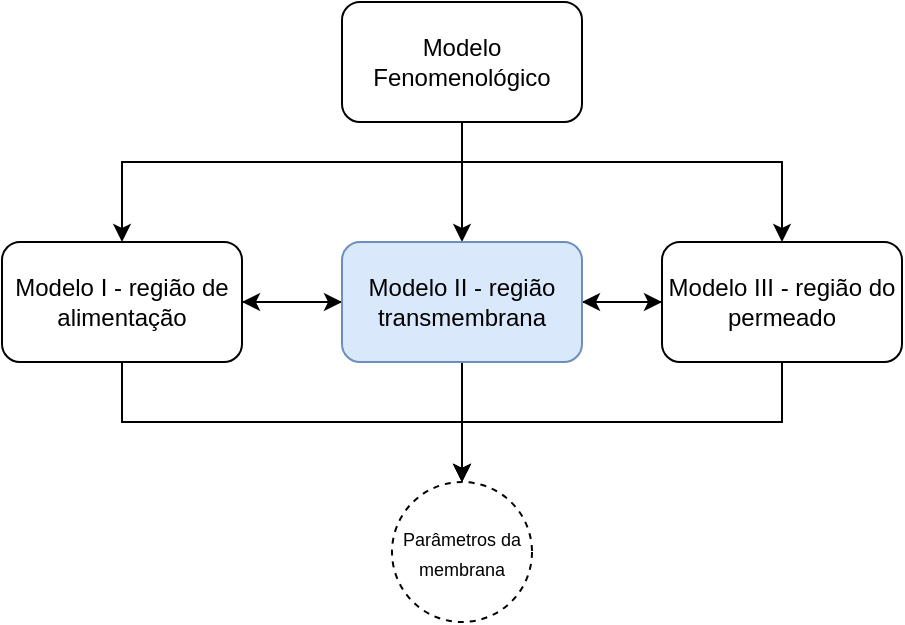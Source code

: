 <mxfile version="21.0.8" type="github">
  <diagram name="Página-1" id="LJQymG-zYXXeVHa35sLq">
    <mxGraphModel dx="1050" dy="515" grid="1" gridSize="10" guides="1" tooltips="1" connect="1" arrows="1" fold="1" page="1" pageScale="1" pageWidth="827" pageHeight="1169" math="0" shadow="0">
      <root>
        <mxCell id="0" />
        <mxCell id="1" parent="0" />
        <mxCell id="mn3Q965tW8HkQaaTKiWw-6" style="edgeStyle=orthogonalEdgeStyle;rounded=0;orthogonalLoop=1;jettySize=auto;html=1;" edge="1" parent="1" source="mn3Q965tW8HkQaaTKiWw-1" target="mn3Q965tW8HkQaaTKiWw-5">
          <mxGeometry relative="1" as="geometry" />
        </mxCell>
        <mxCell id="mn3Q965tW8HkQaaTKiWw-7" style="edgeStyle=orthogonalEdgeStyle;rounded=0;orthogonalLoop=1;jettySize=auto;html=1;" edge="1" parent="1" source="mn3Q965tW8HkQaaTKiWw-1" target="mn3Q965tW8HkQaaTKiWw-2">
          <mxGeometry relative="1" as="geometry">
            <Array as="points">
              <mxPoint x="400" y="180" />
              <mxPoint x="560" y="180" />
            </Array>
          </mxGeometry>
        </mxCell>
        <mxCell id="mn3Q965tW8HkQaaTKiWw-8" style="edgeStyle=orthogonalEdgeStyle;rounded=0;orthogonalLoop=1;jettySize=auto;html=1;entryX=0.5;entryY=0;entryDx=0;entryDy=0;" edge="1" parent="1" source="mn3Q965tW8HkQaaTKiWw-1" target="mn3Q965tW8HkQaaTKiWw-3">
          <mxGeometry relative="1" as="geometry">
            <Array as="points">
              <mxPoint x="400" y="180" />
              <mxPoint x="230" y="180" />
            </Array>
          </mxGeometry>
        </mxCell>
        <mxCell id="mn3Q965tW8HkQaaTKiWw-1" value="Modelo Fenomenológico" style="rounded=1;whiteSpace=wrap;html=1;" vertex="1" parent="1">
          <mxGeometry x="340" y="100" width="120" height="60" as="geometry" />
        </mxCell>
        <mxCell id="mn3Q965tW8HkQaaTKiWw-12" style="edgeStyle=orthogonalEdgeStyle;rounded=0;orthogonalLoop=1;jettySize=auto;html=1;entryX=1;entryY=0.5;entryDx=0;entryDy=0;" edge="1" parent="1" source="mn3Q965tW8HkQaaTKiWw-2" target="mn3Q965tW8HkQaaTKiWw-5">
          <mxGeometry relative="1" as="geometry" />
        </mxCell>
        <mxCell id="mn3Q965tW8HkQaaTKiWw-16" style="edgeStyle=orthogonalEdgeStyle;rounded=0;orthogonalLoop=1;jettySize=auto;html=1;" edge="1" parent="1" source="mn3Q965tW8HkQaaTKiWw-2" target="mn3Q965tW8HkQaaTKiWw-13">
          <mxGeometry relative="1" as="geometry">
            <Array as="points">
              <mxPoint x="560" y="310" />
              <mxPoint x="400" y="310" />
            </Array>
          </mxGeometry>
        </mxCell>
        <mxCell id="mn3Q965tW8HkQaaTKiWw-2" value="Modelo III - região do permeado" style="rounded=1;whiteSpace=wrap;html=1;" vertex="1" parent="1">
          <mxGeometry x="500" y="220" width="120" height="60" as="geometry" />
        </mxCell>
        <mxCell id="mn3Q965tW8HkQaaTKiWw-9" style="edgeStyle=orthogonalEdgeStyle;rounded=0;orthogonalLoop=1;jettySize=auto;html=1;entryX=0;entryY=0.5;entryDx=0;entryDy=0;" edge="1" parent="1" source="mn3Q965tW8HkQaaTKiWw-3" target="mn3Q965tW8HkQaaTKiWw-5">
          <mxGeometry relative="1" as="geometry" />
        </mxCell>
        <mxCell id="mn3Q965tW8HkQaaTKiWw-14" style="edgeStyle=orthogonalEdgeStyle;rounded=0;orthogonalLoop=1;jettySize=auto;html=1;entryX=0.5;entryY=0;entryDx=0;entryDy=0;" edge="1" parent="1" source="mn3Q965tW8HkQaaTKiWw-3" target="mn3Q965tW8HkQaaTKiWw-13">
          <mxGeometry relative="1" as="geometry">
            <Array as="points">
              <mxPoint x="230" y="310" />
              <mxPoint x="400" y="310" />
            </Array>
          </mxGeometry>
        </mxCell>
        <mxCell id="mn3Q965tW8HkQaaTKiWw-3" value="Modelo I - região de alimentação" style="rounded=1;whiteSpace=wrap;html=1;" vertex="1" parent="1">
          <mxGeometry x="170" y="220" width="120" height="60" as="geometry" />
        </mxCell>
        <mxCell id="mn3Q965tW8HkQaaTKiWw-10" style="edgeStyle=orthogonalEdgeStyle;rounded=0;orthogonalLoop=1;jettySize=auto;html=1;entryX=1;entryY=0.5;entryDx=0;entryDy=0;" edge="1" parent="1" source="mn3Q965tW8HkQaaTKiWw-5" target="mn3Q965tW8HkQaaTKiWw-3">
          <mxGeometry relative="1" as="geometry" />
        </mxCell>
        <mxCell id="mn3Q965tW8HkQaaTKiWw-11" style="edgeStyle=orthogonalEdgeStyle;rounded=0;orthogonalLoop=1;jettySize=auto;html=1;entryX=0;entryY=0.5;entryDx=0;entryDy=0;" edge="1" parent="1" source="mn3Q965tW8HkQaaTKiWw-5" target="mn3Q965tW8HkQaaTKiWw-2">
          <mxGeometry relative="1" as="geometry" />
        </mxCell>
        <mxCell id="mn3Q965tW8HkQaaTKiWw-15" style="edgeStyle=orthogonalEdgeStyle;rounded=0;orthogonalLoop=1;jettySize=auto;html=1;entryX=0.5;entryY=0;entryDx=0;entryDy=0;" edge="1" parent="1" source="mn3Q965tW8HkQaaTKiWw-5" target="mn3Q965tW8HkQaaTKiWw-13">
          <mxGeometry relative="1" as="geometry">
            <mxPoint x="400" y="330" as="targetPoint" />
          </mxGeometry>
        </mxCell>
        <mxCell id="mn3Q965tW8HkQaaTKiWw-5" value="Modelo II - região transmembrana" style="rounded=1;whiteSpace=wrap;html=1;fillColor=#dae8fc;strokeColor=#6c8ebf;" vertex="1" parent="1">
          <mxGeometry x="340" y="220" width="120" height="60" as="geometry" />
        </mxCell>
        <mxCell id="mn3Q965tW8HkQaaTKiWw-13" value="&lt;font style=&quot;font-size: 9px;&quot;&gt;Parâmetros da membrana&lt;/font&gt;" style="ellipse;whiteSpace=wrap;html=1;aspect=fixed;dashed=1;" vertex="1" parent="1">
          <mxGeometry x="365" y="340" width="70" height="70" as="geometry" />
        </mxCell>
      </root>
    </mxGraphModel>
  </diagram>
</mxfile>
